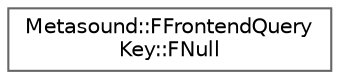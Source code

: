 digraph "Graphical Class Hierarchy"
{
 // INTERACTIVE_SVG=YES
 // LATEX_PDF_SIZE
  bgcolor="transparent";
  edge [fontname=Helvetica,fontsize=10,labelfontname=Helvetica,labelfontsize=10];
  node [fontname=Helvetica,fontsize=10,shape=box,height=0.2,width=0.4];
  rankdir="LR";
  Node0 [id="Node000000",label="Metasound::FFrontendQuery\lKey::FNull",height=0.2,width=0.4,color="grey40", fillcolor="white", style="filled",URL="$df/d34/structMetasound_1_1FFrontendQueryKey_1_1FNull.html",tooltip=" "];
}

